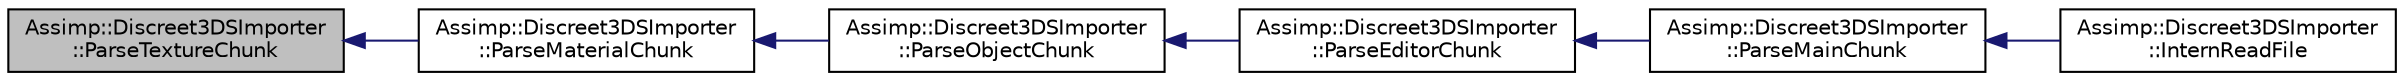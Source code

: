 digraph "Assimp::Discreet3DSImporter::ParseTextureChunk"
{
  edge [fontname="Helvetica",fontsize="10",labelfontname="Helvetica",labelfontsize="10"];
  node [fontname="Helvetica",fontsize="10",shape=record];
  rankdir="LR";
  Node1 [label="Assimp::Discreet3DSImporter\l::ParseTextureChunk",height=0.2,width=0.4,color="black", fillcolor="grey75", style="filled", fontcolor="black"];
  Node1 -> Node2 [dir="back",color="midnightblue",fontsize="10",style="solid"];
  Node2 [label="Assimp::Discreet3DSImporter\l::ParseMaterialChunk",height=0.2,width=0.4,color="black", fillcolor="white", style="filled",URL="$class_assimp_1_1_discreet3_d_s_importer.html#a76d66329668485c4b83267a6bf13107e"];
  Node2 -> Node3 [dir="back",color="midnightblue",fontsize="10",style="solid"];
  Node3 [label="Assimp::Discreet3DSImporter\l::ParseObjectChunk",height=0.2,width=0.4,color="black", fillcolor="white", style="filled",URL="$class_assimp_1_1_discreet3_d_s_importer.html#aaa3cbae948bc9b29d2b9a9148cee56df"];
  Node3 -> Node4 [dir="back",color="midnightblue",fontsize="10",style="solid"];
  Node4 [label="Assimp::Discreet3DSImporter\l::ParseEditorChunk",height=0.2,width=0.4,color="black", fillcolor="white", style="filled",URL="$class_assimp_1_1_discreet3_d_s_importer.html#addcb60797b0e32d22344072686c689c5"];
  Node4 -> Node5 [dir="back",color="midnightblue",fontsize="10",style="solid"];
  Node5 [label="Assimp::Discreet3DSImporter\l::ParseMainChunk",height=0.2,width=0.4,color="black", fillcolor="white", style="filled",URL="$class_assimp_1_1_discreet3_d_s_importer.html#adbcf9fbe5c00a734e1939dbadd75604e"];
  Node5 -> Node6 [dir="back",color="midnightblue",fontsize="10",style="solid"];
  Node6 [label="Assimp::Discreet3DSImporter\l::InternReadFile",height=0.2,width=0.4,color="black", fillcolor="white", style="filled",URL="$class_assimp_1_1_discreet3_d_s_importer.html#abf7e6eb912d47870e4b3ceec16376a90"];
}
